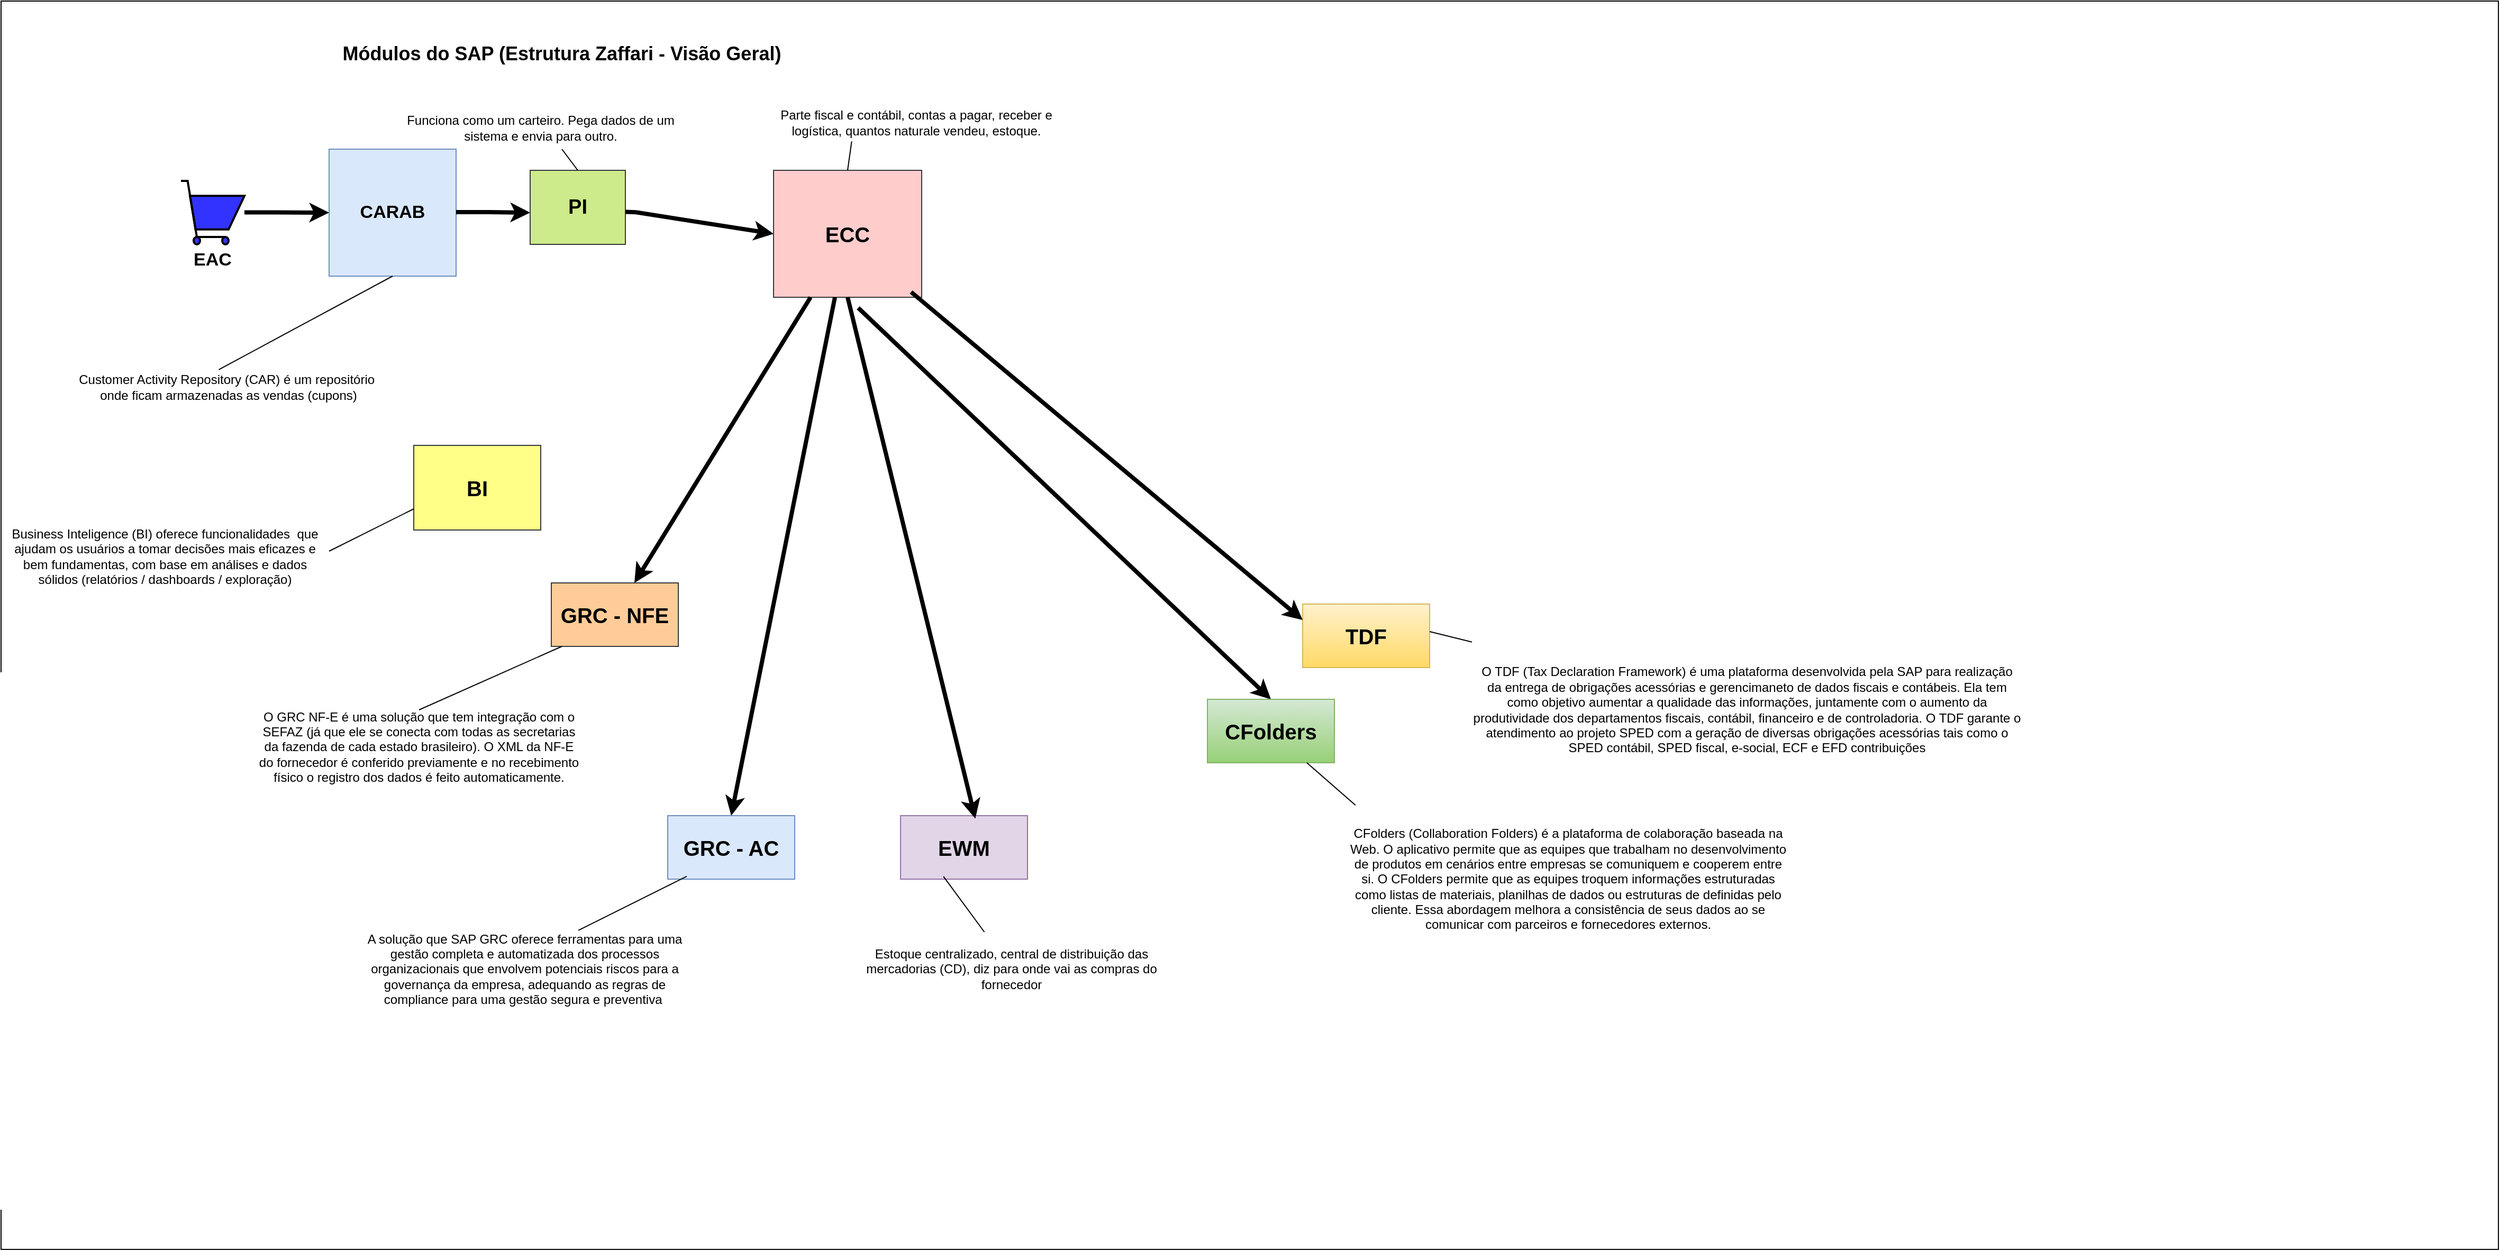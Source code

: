 <mxfile version="24.8.3">
  <diagram name="Página-1" id="zAEK4qtqUi5M_X3Rb6sc">
    <mxGraphModel dx="3780" dy="3751" grid="1" gridSize="10" guides="1" tooltips="1" connect="1" arrows="1" fold="1" page="1" pageScale="1" pageWidth="827" pageHeight="1169" math="0" shadow="0">
      <root>
        <mxCell id="0" />
        <mxCell id="1" parent="0" />
        <mxCell id="ab4cVDcRjz08bC6YEROE-18" value="" style="rounded=0;whiteSpace=wrap;html=1;" vertex="1" parent="1">
          <mxGeometry x="-60" y="-1220" width="2360" height="1180" as="geometry" />
        </mxCell>
        <mxCell id="ab4cVDcRjz08bC6YEROE-1" value="Módulos do SAP (Estrutura Zaffari - Visão Geral)" style="text;html=1;align=center;verticalAlign=middle;whiteSpace=wrap;rounded=0;fontStyle=1;fontSize=18;" vertex="1" parent="1">
          <mxGeometry x="260" y="-1190" width="420" height="40" as="geometry" />
        </mxCell>
        <mxCell id="ab4cVDcRjz08bC6YEROE-2" value="CARAB" style="rounded=0;whiteSpace=wrap;html=1;fillColor=#dae8fc;strokeColor=#6c8ebf;fontStyle=1;fontSize=17;" vertex="1" parent="1">
          <mxGeometry x="250" y="-1080" width="120" height="120" as="geometry" />
        </mxCell>
        <mxCell id="ab4cVDcRjz08bC6YEROE-5" value="&lt;b style=&quot;font-size: 19px;&quot;&gt;PI&lt;/b&gt;" style="rounded=0;whiteSpace=wrap;html=1;fillColor=#cdeb8b;strokeColor=#36393d;fontSize=19;" vertex="1" parent="1">
          <mxGeometry x="440" y="-1060" width="90" height="70" as="geometry" />
        </mxCell>
        <mxCell id="ab4cVDcRjz08bC6YEROE-6" value="&lt;span style=&quot;font-size: 20px;&quot;&gt;ECC&lt;/span&gt;" style="rounded=0;whiteSpace=wrap;html=1;fillColor=#ffcccc;strokeColor=#36393d;fontStyle=1;fontSize=20;" vertex="1" parent="1">
          <mxGeometry x="670" y="-1060" width="140" height="120" as="geometry" />
        </mxCell>
        <mxCell id="ab4cVDcRjz08bC6YEROE-7" value="" style="html=1;verticalLabelPosition=bottom;align=center;labelBackgroundColor=#9AC7BF;verticalAlign=top;strokeWidth=2;strokeColor=#000000;shadow=0;dashed=0;shape=mxgraph.ios7.icons.shopping_cart;fillColor=#3333FF;" vertex="1" parent="1">
          <mxGeometry x="110" y="-1050" width="60" height="60" as="geometry" />
        </mxCell>
        <mxCell id="ab4cVDcRjz08bC6YEROE-10" value="" style="endArrow=classic;html=1;rounded=0;fontColor=#000000;labelBackgroundColor=#000000;fillColor=#000000;endWidth=13.111;strokeWidth=4;entryX=0;entryY=0.5;entryDx=0;entryDy=0;" edge="1" parent="1" target="ab4cVDcRjz08bC6YEROE-2">
          <mxGeometry width="50" height="50" relative="1" as="geometry">
            <mxPoint x="170" y="-1020.19" as="sourcePoint" />
            <mxPoint x="240" y="-1020.19" as="targetPoint" />
            <Array as="points">
              <mxPoint x="200" y="-1020.19" />
            </Array>
          </mxGeometry>
        </mxCell>
        <mxCell id="ab4cVDcRjz08bC6YEROE-12" value="EAC" style="text;html=1;align=center;verticalAlign=middle;whiteSpace=wrap;rounded=0;fontStyle=1;fontSize=17;" vertex="1" parent="1">
          <mxGeometry x="110" y="-990" width="60" height="30" as="geometry" />
        </mxCell>
        <mxCell id="ab4cVDcRjz08bC6YEROE-13" value="" style="endArrow=classic;html=1;rounded=0;fontColor=#000000;labelBackgroundColor=#000000;fillColor=#000000;endWidth=13.111;strokeWidth=4;" edge="1" parent="1">
          <mxGeometry width="50" height="50" relative="1" as="geometry">
            <mxPoint x="370" y="-1020.48" as="sourcePoint" />
            <mxPoint x="440" y="-1020" as="targetPoint" />
            <Array as="points">
              <mxPoint x="400" y="-1020.48" />
            </Array>
          </mxGeometry>
        </mxCell>
        <mxCell id="ab4cVDcRjz08bC6YEROE-15" value="" style="endArrow=classic;html=1;rounded=0;fontColor=#000000;labelBackgroundColor=#000000;fillColor=#000000;endWidth=13.111;strokeWidth=4;entryX=0;entryY=0.5;entryDx=0;entryDy=0;exitX=1.001;exitY=0.561;exitDx=0;exitDy=0;exitPerimeter=0;" edge="1" parent="1" source="ab4cVDcRjz08bC6YEROE-5" target="ab4cVDcRjz08bC6YEROE-6">
          <mxGeometry width="50" height="50" relative="1" as="geometry">
            <mxPoint x="540" y="-1010" as="sourcePoint" />
            <mxPoint x="550" y="-1020.33" as="targetPoint" />
            <Array as="points">
              <mxPoint x="540" y="-1020.33" />
            </Array>
          </mxGeometry>
        </mxCell>
        <mxCell id="ab4cVDcRjz08bC6YEROE-16" value="" style="endArrow=none;html=1;rounded=0;exitX=0.5;exitY=0;exitDx=0;exitDy=0;" edge="1" parent="1" source="ab4cVDcRjz08bC6YEROE-5">
          <mxGeometry width="50" height="50" relative="1" as="geometry">
            <mxPoint x="430" y="-1000" as="sourcePoint" />
            <mxPoint x="470" y="-1080" as="targetPoint" />
          </mxGeometry>
        </mxCell>
        <mxCell id="ab4cVDcRjz08bC6YEROE-17" value="Funciona como um carteiro. Pega dados de um sistema e envia para outro." style="text;html=1;align=center;verticalAlign=middle;whiteSpace=wrap;rounded=0;" vertex="1" parent="1">
          <mxGeometry x="320" y="-1120" width="260" height="40" as="geometry" />
        </mxCell>
        <mxCell id="ab4cVDcRjz08bC6YEROE-20" value="Customer Activity Repository (CAR) é um repositório&amp;nbsp; onde ficam armazenadas as vendas (cupons)" style="text;html=1;align=center;verticalAlign=middle;whiteSpace=wrap;rounded=0;" vertex="1" parent="1">
          <mxGeometry x="10" y="-870" width="290" height="30" as="geometry" />
        </mxCell>
        <mxCell id="ab4cVDcRjz08bC6YEROE-21" value="" style="endArrow=none;html=1;rounded=0;entryX=0.5;entryY=1;entryDx=0;entryDy=0;exitX=0.468;exitY=-0.054;exitDx=0;exitDy=0;exitPerimeter=0;" edge="1" parent="1" source="ab4cVDcRjz08bC6YEROE-20" target="ab4cVDcRjz08bC6YEROE-2">
          <mxGeometry width="50" height="50" relative="1" as="geometry">
            <mxPoint x="160" y="-880" as="sourcePoint" />
            <mxPoint x="152.5" y="-940" as="targetPoint" />
          </mxGeometry>
        </mxCell>
        <mxCell id="ab4cVDcRjz08bC6YEROE-22" value="Parte fiscal e contábil, contas a pagar, receber e logística, quantos naturale vendeu, estoque." style="text;html=1;align=center;verticalAlign=middle;whiteSpace=wrap;rounded=0;" vertex="1" parent="1">
          <mxGeometry x="660" y="-1120" width="290" height="30" as="geometry" />
        </mxCell>
        <mxCell id="ab4cVDcRjz08bC6YEROE-23" value="" style="endArrow=none;html=1;rounded=0;exitX=0.289;exitY=1.09;exitDx=0;exitDy=0;exitPerimeter=0;entryX=0.5;entryY=0;entryDx=0;entryDy=0;" edge="1" parent="1" source="ab4cVDcRjz08bC6YEROE-22" target="ab4cVDcRjz08bC6YEROE-6">
          <mxGeometry width="50" height="50" relative="1" as="geometry">
            <mxPoint x="700" y="-1060" as="sourcePoint" />
            <mxPoint x="610" y="-1040" as="targetPoint" />
          </mxGeometry>
        </mxCell>
        <mxCell id="ab4cVDcRjz08bC6YEROE-24" value="BI" style="rounded=0;whiteSpace=wrap;html=1;fillColor=#ffff88;strokeColor=#36393d;fontStyle=1;fontSize=20;" vertex="1" parent="1">
          <mxGeometry x="330" y="-800" width="120" height="80" as="geometry" />
        </mxCell>
        <mxCell id="ab4cVDcRjz08bC6YEROE-25" value="" style="endArrow=none;html=1;rounded=0;entryX=0;entryY=0.75;entryDx=0;entryDy=0;" edge="1" parent="1" target="ab4cVDcRjz08bC6YEROE-24">
          <mxGeometry width="50" height="50" relative="1" as="geometry">
            <mxPoint x="250" y="-700" as="sourcePoint" />
            <mxPoint x="330" y="-760" as="targetPoint" />
          </mxGeometry>
        </mxCell>
        <mxCell id="ab4cVDcRjz08bC6YEROE-26" value="Business Inteligence (BI) oferece funcionalidades&amp;nbsp; que ajudam os usuários a tomar decisões mais eficazes e bem fundamentas, com base em análises e dados sólidos (relatórios / dashboards / exploração)" style="text;html=1;align=center;verticalAlign=middle;whiteSpace=wrap;rounded=0;" vertex="1" parent="1">
          <mxGeometry x="-60" y="-730" width="310" height="70" as="geometry" />
        </mxCell>
        <mxCell id="ab4cVDcRjz08bC6YEROE-27" value="GRC - NFE" style="rounded=0;whiteSpace=wrap;html=1;fillColor=#ffcc99;strokeColor=#36393d;fontStyle=1;fontSize=20;" vertex="1" parent="1">
          <mxGeometry x="460" y="-670" width="120" height="60" as="geometry" />
        </mxCell>
        <mxCell id="ab4cVDcRjz08bC6YEROE-28" value="O GRC NF-E é uma solução que tem integração com o SEFAZ (já que ele se conecta com todas as secretarias da fazenda de cada estado brasileiro). O XML da NF-E do fornecedor é conferido previamente e no recebimento físico o registro dos dados é feito automaticamente." style="text;html=1;align=center;verticalAlign=middle;whiteSpace=wrap;rounded=0;" vertex="1" parent="1">
          <mxGeometry x="180" y="-550" width="310" height="70" as="geometry" />
        </mxCell>
        <mxCell id="ab4cVDcRjz08bC6YEROE-29" value="" style="endArrow=none;html=1;rounded=0;entryX=0.083;entryY=1;entryDx=0;entryDy=0;exitX=0.5;exitY=0;exitDx=0;exitDy=0;entryPerimeter=0;" edge="1" parent="1" source="ab4cVDcRjz08bC6YEROE-28" target="ab4cVDcRjz08bC6YEROE-27">
          <mxGeometry width="50" height="50" relative="1" as="geometry">
            <mxPoint x="450" y="-610" as="sourcePoint" />
            <mxPoint x="530" y="-650" as="targetPoint" />
          </mxGeometry>
        </mxCell>
        <mxCell id="ab4cVDcRjz08bC6YEROE-30" value="GRC - AC" style="rounded=0;whiteSpace=wrap;html=1;fillColor=#dae8fc;strokeColor=#6c8ebf;fontStyle=1;fontSize=20;" vertex="1" parent="1">
          <mxGeometry x="570" y="-450" width="120" height="60" as="geometry" />
        </mxCell>
        <mxCell id="ab4cVDcRjz08bC6YEROE-31" value="A solução que SAP GRC oferece ferramentas para uma gestão completa e automatizada dos processos organizacionais que envolvem potenciais riscos para a governança da empresa, adequando as regras de compliance para uma gestão segura e preventiva&amp;nbsp;" style="text;html=1;align=center;verticalAlign=middle;whiteSpace=wrap;rounded=0;" vertex="1" parent="1">
          <mxGeometry x="280" y="-340" width="310" height="70" as="geometry" />
        </mxCell>
        <mxCell id="ab4cVDcRjz08bC6YEROE-32" value="" style="endArrow=none;html=1;rounded=0;entryX=0.15;entryY=0.956;entryDx=0;entryDy=0;entryPerimeter=0;exitX=0.663;exitY=-0.022;exitDx=0;exitDy=0;exitPerimeter=0;" edge="1" parent="1" source="ab4cVDcRjz08bC6YEROE-31" target="ab4cVDcRjz08bC6YEROE-30">
          <mxGeometry width="50" height="50" relative="1" as="geometry">
            <mxPoint x="500" y="-370" as="sourcePoint" />
            <mxPoint x="680" y="-450" as="targetPoint" />
          </mxGeometry>
        </mxCell>
        <mxCell id="ab4cVDcRjz08bC6YEROE-33" value="" style="endArrow=classic;html=1;rounded=0;fontColor=#000000;labelBackgroundColor=#000000;fillColor=#000000;endWidth=13.111;strokeWidth=4;exitX=0.25;exitY=1;exitDx=0;exitDy=0;" edge="1" parent="1" source="ab4cVDcRjz08bC6YEROE-6" target="ab4cVDcRjz08bC6YEROE-27">
          <mxGeometry width="50" height="50" relative="1" as="geometry">
            <mxPoint x="380" y="-1010.48" as="sourcePoint" />
            <mxPoint x="450" y="-1010" as="targetPoint" />
            <Array as="points" />
          </mxGeometry>
        </mxCell>
        <mxCell id="ab4cVDcRjz08bC6YEROE-35" value="" style="endArrow=classic;html=1;rounded=0;fontColor=#000000;labelBackgroundColor=#000000;fillColor=#000000;endWidth=13.111;strokeWidth=4;entryX=0.5;entryY=0;entryDx=0;entryDy=0;" edge="1" parent="1" source="ab4cVDcRjz08bC6YEROE-6" target="ab4cVDcRjz08bC6YEROE-30">
          <mxGeometry width="50" height="50" relative="1" as="geometry">
            <mxPoint x="715" y="-930" as="sourcePoint" />
            <mxPoint x="548" y="-660" as="targetPoint" />
            <Array as="points" />
          </mxGeometry>
        </mxCell>
        <mxCell id="ab4cVDcRjz08bC6YEROE-36" value="EWM" style="rounded=0;whiteSpace=wrap;html=1;fillColor=#e1d5e7;strokeColor=#9673a6;fontStyle=1;fontSize=20;" vertex="1" parent="1">
          <mxGeometry x="790" y="-450" width="120" height="60" as="geometry" />
        </mxCell>
        <mxCell id="ab4cVDcRjz08bC6YEROE-37" style="edgeStyle=orthogonalEdgeStyle;rounded=0;orthogonalLoop=1;jettySize=auto;html=1;exitX=0.5;exitY=1;exitDx=0;exitDy=0;" edge="1" parent="1" source="ab4cVDcRjz08bC6YEROE-30" target="ab4cVDcRjz08bC6YEROE-30">
          <mxGeometry relative="1" as="geometry" />
        </mxCell>
        <mxCell id="ab4cVDcRjz08bC6YEROE-38" value="" style="endArrow=classic;html=1;rounded=0;fontColor=#000000;labelBackgroundColor=#000000;fillColor=#000000;endWidth=13.111;strokeWidth=4;entryX=0.589;entryY=0.046;entryDx=0;entryDy=0;entryPerimeter=0;exitX=0.5;exitY=1;exitDx=0;exitDy=0;" edge="1" parent="1" source="ab4cVDcRjz08bC6YEROE-6" target="ab4cVDcRjz08bC6YEROE-36">
          <mxGeometry width="50" height="50" relative="1" as="geometry">
            <mxPoint x="738" y="-930" as="sourcePoint" />
            <mxPoint x="640" y="-440" as="targetPoint" />
            <Array as="points" />
          </mxGeometry>
        </mxCell>
        <mxCell id="ab4cVDcRjz08bC6YEROE-39" value="Estoque centralizado, central de distribuição das mercadorias (CD), diz para onde vai as compras do fornecedor" style="text;html=1;align=center;verticalAlign=middle;whiteSpace=wrap;rounded=0;" vertex="1" parent="1">
          <mxGeometry x="740" y="-340" width="310" height="70" as="geometry" />
        </mxCell>
        <mxCell id="ab4cVDcRjz08bC6YEROE-40" value="" style="endArrow=none;html=1;rounded=0;entryX=0.338;entryY=0.957;entryDx=0;entryDy=0;entryPerimeter=0;" edge="1" parent="1" source="ab4cVDcRjz08bC6YEROE-39" target="ab4cVDcRjz08bC6YEROE-36">
          <mxGeometry width="50" height="50" relative="1" as="geometry">
            <mxPoint x="496" y="-332" as="sourcePoint" />
            <mxPoint x="598" y="-383" as="targetPoint" />
          </mxGeometry>
        </mxCell>
        <mxCell id="ab4cVDcRjz08bC6YEROE-41" value="" style="endArrow=classic;html=1;rounded=0;fontColor=#000000;labelBackgroundColor=#000000;fillColor=#000000;endWidth=13.111;strokeWidth=4;exitX=0.5;exitY=1;exitDx=0;exitDy=0;entryX=0.5;entryY=0;entryDx=0;entryDy=0;" edge="1" parent="1" target="ab4cVDcRjz08bC6YEROE-42">
          <mxGeometry width="50" height="50" relative="1" as="geometry">
            <mxPoint x="750" y="-930" as="sourcePoint" />
            <mxPoint x="1170" y="-430" as="targetPoint" />
            <Array as="points" />
          </mxGeometry>
        </mxCell>
        <mxCell id="ab4cVDcRjz08bC6YEROE-42" value="CFolders" style="rounded=0;whiteSpace=wrap;html=1;fillColor=#d5e8d4;strokeColor=#82b366;fontStyle=1;fontSize=20;gradientColor=#97d077;" vertex="1" parent="1">
          <mxGeometry x="1080" y="-560" width="120" height="60" as="geometry" />
        </mxCell>
        <mxCell id="ab4cVDcRjz08bC6YEROE-44" value="CFolders (Collaboration Folders) é a plataforma de colaboração baseada na Web. O aplicativo permite que as equipes que trabalham no desenvolvimento de produtos em cenários entre empresas se comuniquem e cooperem entre si. O CFolders permite que as equipes troquem informações estruturadas como listas de materiais, planilhas de dados ou estruturas de definidas pelo cliente. Essa abordagem melhora a consistência de seus dados ao se comunicar com parceiros e fornecedores externos." style="text;html=1;align=center;verticalAlign=middle;whiteSpace=wrap;rounded=0;" vertex="1" parent="1">
          <mxGeometry x="1212" y="-470" width="418" height="160" as="geometry" />
        </mxCell>
        <mxCell id="ab4cVDcRjz08bC6YEROE-45" value="" style="endArrow=none;html=1;rounded=0;entryX=0.338;entryY=0.957;entryDx=0;entryDy=0;entryPerimeter=0;exitX=0.019;exitY=0.063;exitDx=0;exitDy=0;exitPerimeter=0;" edge="1" parent="1" source="ab4cVDcRjz08bC6YEROE-44">
          <mxGeometry width="50" height="50" relative="1" as="geometry">
            <mxPoint x="1212" y="-447" as="sourcePoint" />
            <mxPoint x="1174" y="-500" as="targetPoint" />
          </mxGeometry>
        </mxCell>
        <mxCell id="ab4cVDcRjz08bC6YEROE-46" value="TDF" style="rounded=0;whiteSpace=wrap;html=1;fillColor=#fff2cc;strokeColor=#d6b656;fontStyle=1;fontSize=20;gradientColor=#ffd966;" vertex="1" parent="1">
          <mxGeometry x="1170" y="-650" width="120" height="60" as="geometry" />
        </mxCell>
        <mxCell id="ab4cVDcRjz08bC6YEROE-47" value="" style="endArrow=classic;html=1;rounded=0;fontColor=#000000;labelBackgroundColor=#000000;fillColor=#000000;endWidth=13.111;strokeWidth=4;entryX=0;entryY=0.25;entryDx=0;entryDy=0;" edge="1" parent="1" target="ab4cVDcRjz08bC6YEROE-46">
          <mxGeometry width="50" height="50" relative="1" as="geometry">
            <mxPoint x="800" y="-945" as="sourcePoint" />
            <mxPoint x="1190" y="-575" as="targetPoint" />
            <Array as="points" />
          </mxGeometry>
        </mxCell>
        <mxCell id="ab4cVDcRjz08bC6YEROE-49" value="O TDF (Tax Declaration Framework) é uma plataforma desenvolvida pela SAP para realização da entrega de obrigações acessórias e gerencimaneto de dados fiscais e contábeis. Ela tem como objetivo aumentar a qualidade das informações, juntamente com o aumento da produtividade dos departamentos fiscais, contábil, financeiro e de controladoria. O TDF garante o atendimento ao projeto SPED com a geração de diversas obrigações acessórias tais como o SPED contábil, SPED fiscal, e-social, ECF e EFD contribuições" style="text;html=1;align=center;verticalAlign=middle;whiteSpace=wrap;rounded=0;" vertex="1" parent="1">
          <mxGeometry x="1330" y="-630" width="520" height="160" as="geometry" />
        </mxCell>
        <mxCell id="ab4cVDcRjz08bC6YEROE-50" value="" style="endArrow=none;html=1;rounded=0;entryX=0.338;entryY=0.957;entryDx=0;entryDy=0;entryPerimeter=0;" edge="1" parent="1" source="ab4cVDcRjz08bC6YEROE-49">
          <mxGeometry width="50" height="50" relative="1" as="geometry">
            <mxPoint x="1336" y="-584" as="sourcePoint" />
            <mxPoint x="1290" y="-624" as="targetPoint" />
          </mxGeometry>
        </mxCell>
      </root>
    </mxGraphModel>
  </diagram>
</mxfile>
